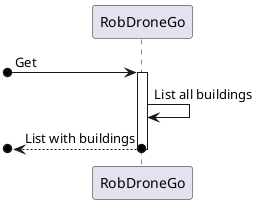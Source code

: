 @startuml SD Lv1

participant RobDroneGo as system
[o-> system : Get
activate system

system -> system : List all buildings

[o<--o system : List with buildings
deactivate system

@enduml